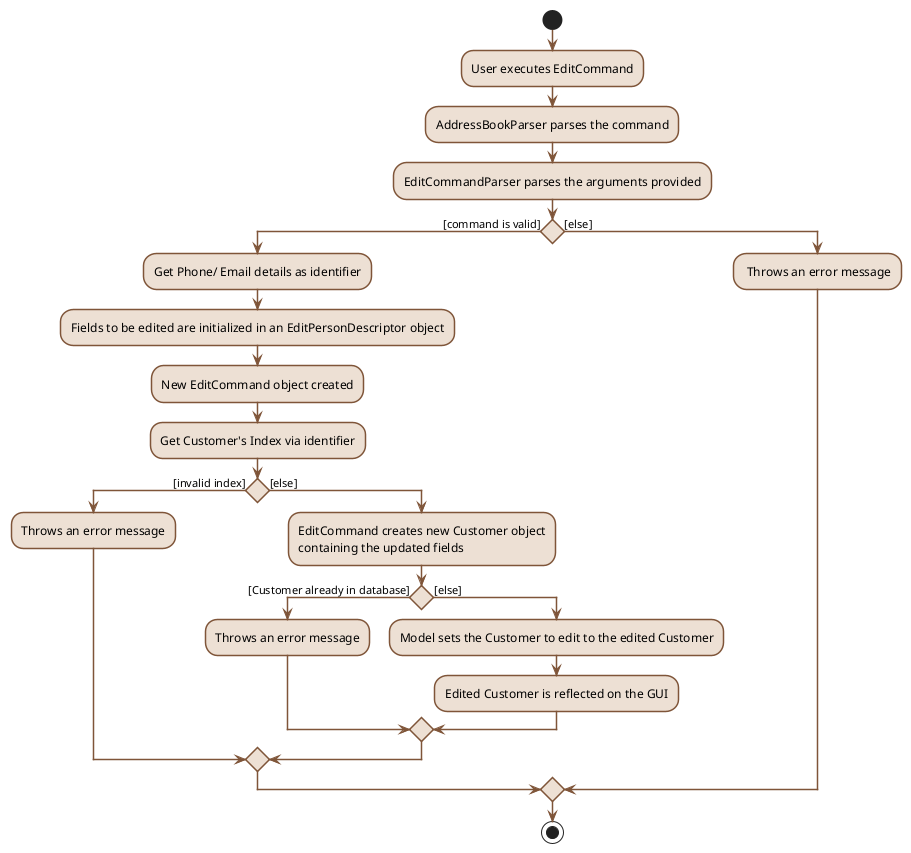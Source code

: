 @startuml
start
skinparam activityBorderThickness 1.5
skinparam activity {
    BorderColor #7F5539
    BackgroundColor #EDE0D4
    arrowColor #7F5539
}
:User executes EditCommand;
:AddressBookParser parses the command;
:EditCommandParser parses the arguments provided;
if () then ([command is valid])
    :Get Phone/ Email details as identifier;
    :Fields to be edited are initialized in an EditPersonDescriptor object;
    :New EditCommand object created;
    :Get Customer's Index via identifier;
    if () then ([invalid index])
        :Throws an error message;
    else ([else])
        :EditCommand creates new Customer object
        containing the updated fields;
        if () then ([Customer already in database])
            :Throws an error message;
        else ([else])
            :Model sets the Customer to edit to the edited Customer;
            :Edited Customer is reflected on the GUI;
        endif
    endif
else ([else])
    : Throws an error message;
endif
stop
@enduml
